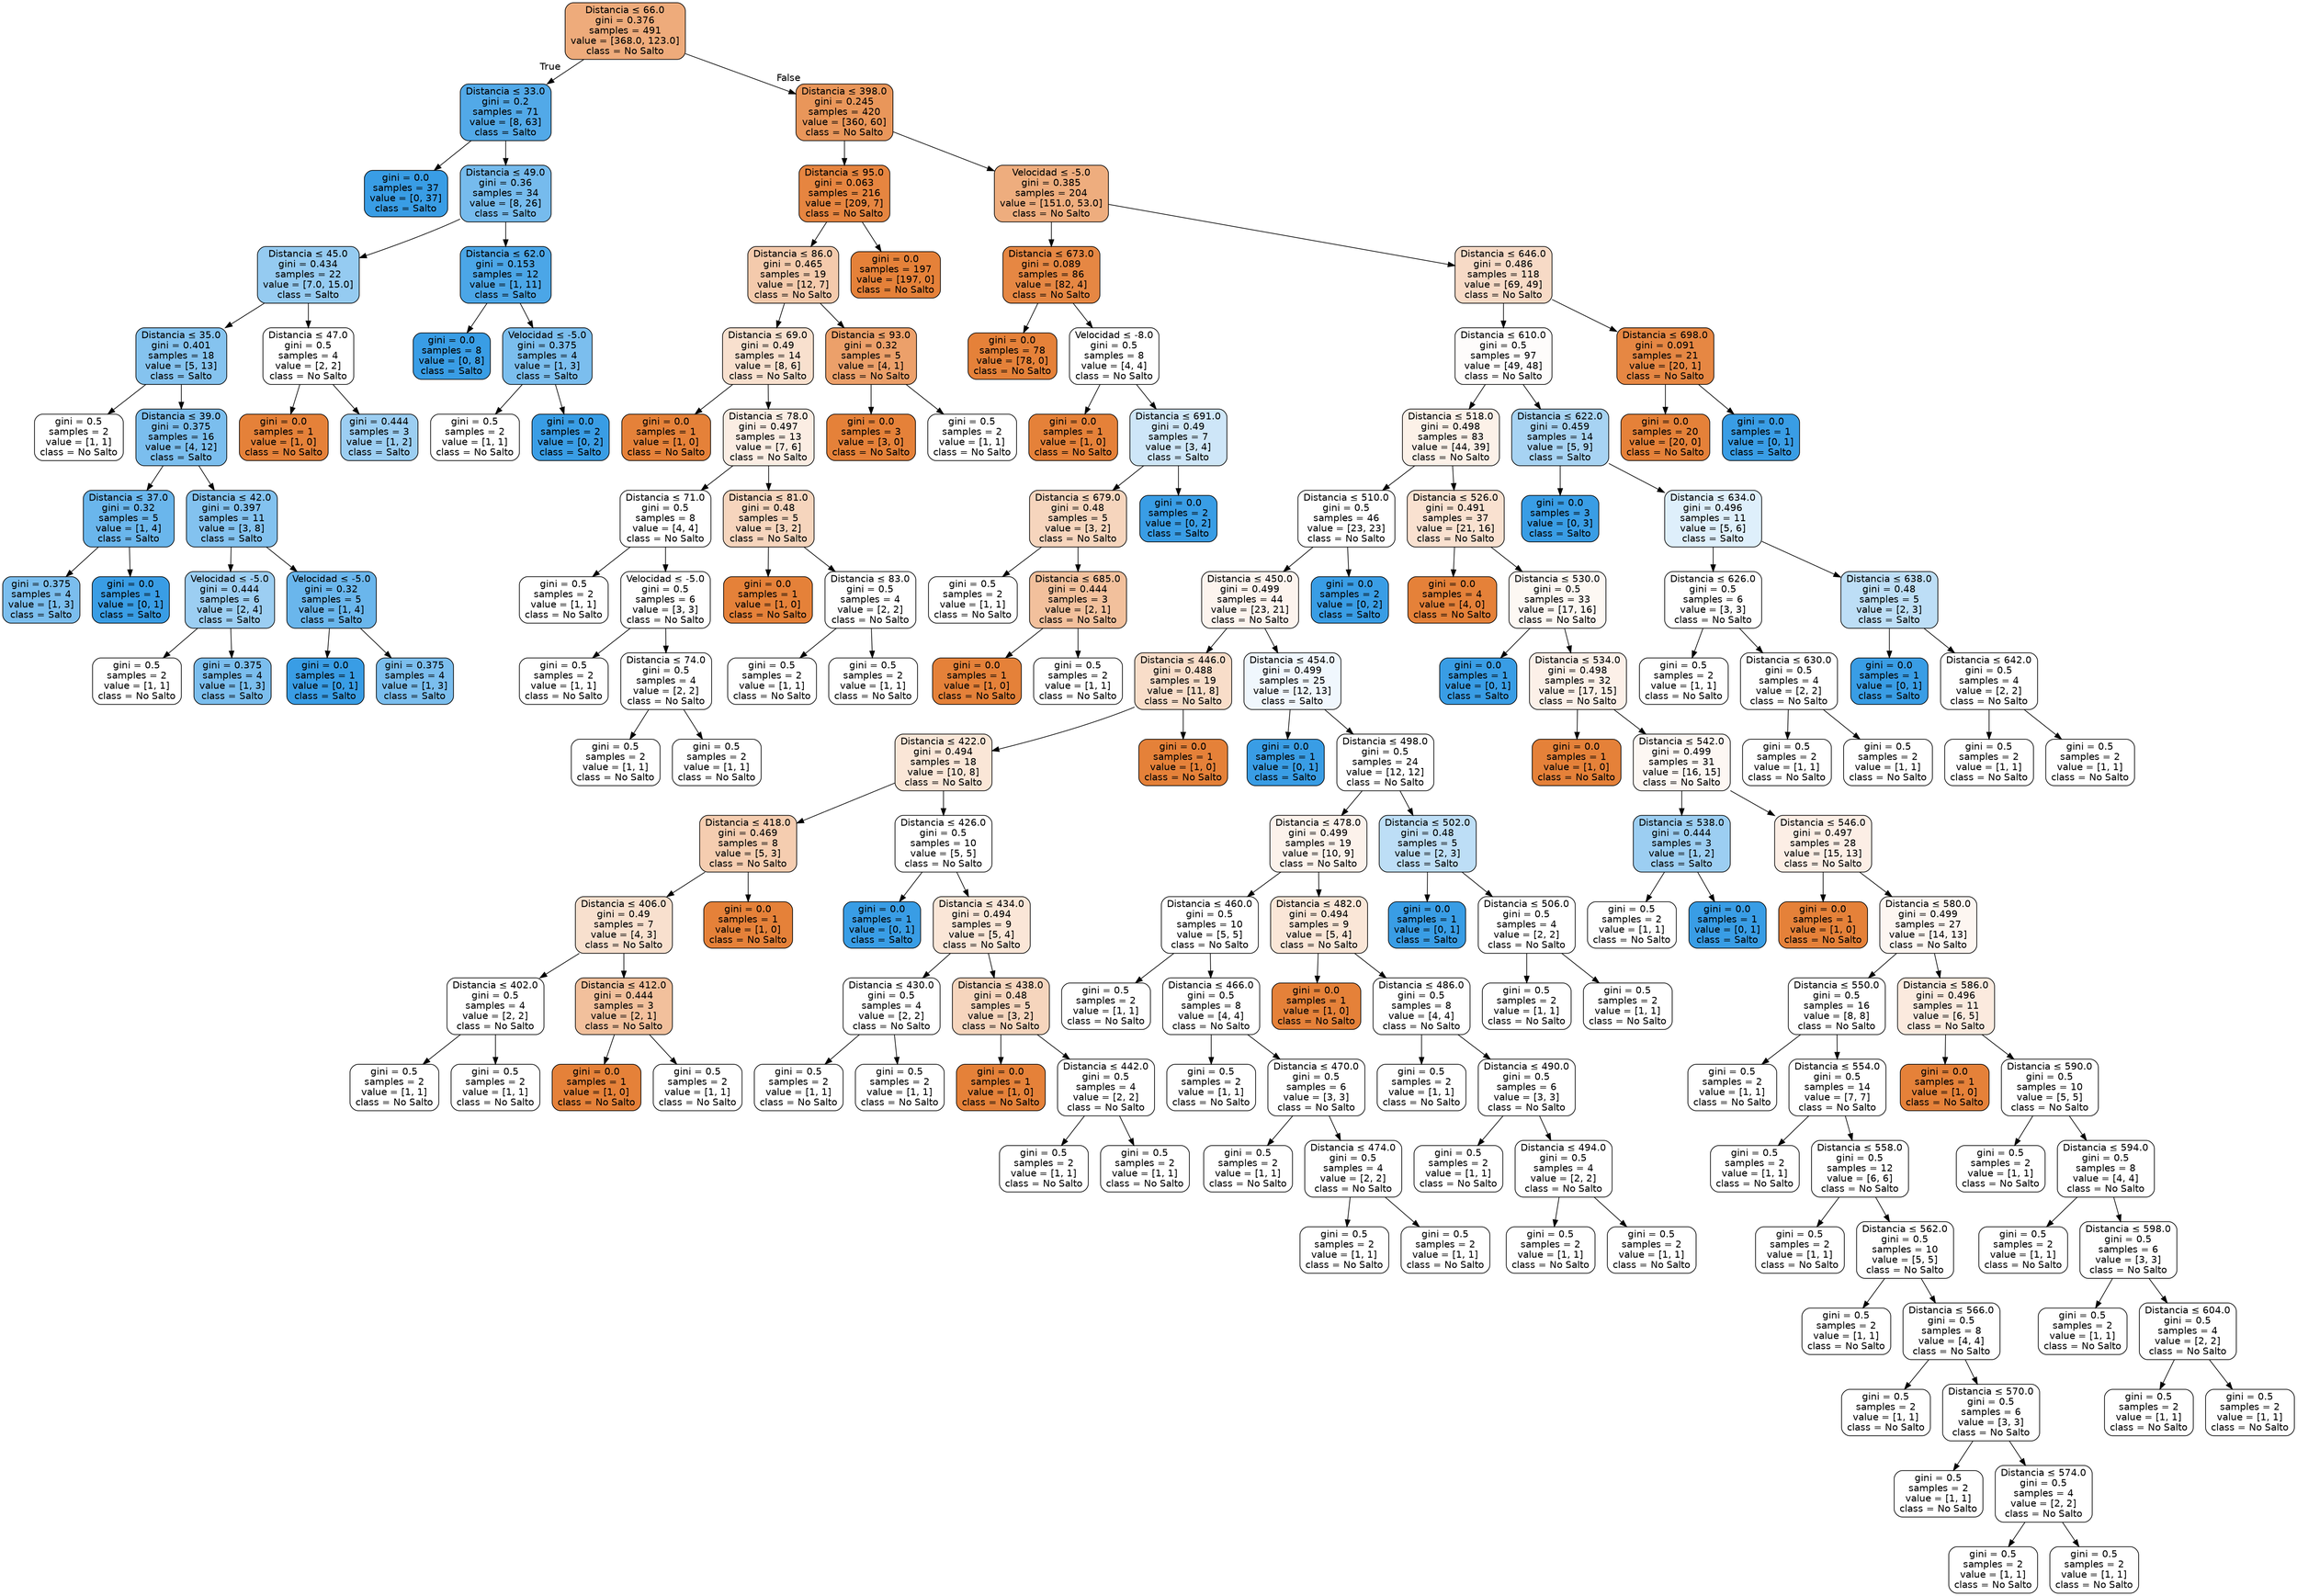 digraph Tree {
node [shape=box, style="filled, rounded", color="black", fontname="helvetica"] ;
edge [fontname="helvetica"] ;
0 [label=<Distancia &le; 66.0<br/>gini = 0.376<br/>samples = 491<br/>value = [368.0, 123.0]<br/>class = No Salto>, fillcolor="#eeab7b"] ;
1 [label=<Distancia &le; 33.0<br/>gini = 0.2<br/>samples = 71<br/>value = [8, 63]<br/>class = Salto>, fillcolor="#52a9e8"] ;
0 -> 1 [labeldistance=2.5, labelangle=45, headlabel="True"] ;
2 [label=<gini = 0.0<br/>samples = 37<br/>value = [0, 37]<br/>class = Salto>, fillcolor="#399de5"] ;
1 -> 2 ;
3 [label=<Distancia &le; 49.0<br/>gini = 0.36<br/>samples = 34<br/>value = [8, 26]<br/>class = Salto>, fillcolor="#76bbed"] ;
1 -> 3 ;
4 [label=<Distancia &le; 45.0<br/>gini = 0.434<br/>samples = 22<br/>value = [7.0, 15.0]<br/>class = Salto>, fillcolor="#95cbf1"] ;
3 -> 4 ;
5 [label=<Distancia &le; 35.0<br/>gini = 0.401<br/>samples = 18<br/>value = [5, 13]<br/>class = Salto>, fillcolor="#85c3ef"] ;
4 -> 5 ;
6 [label=<gini = 0.5<br/>samples = 2<br/>value = [1, 1]<br/>class = No Salto>, fillcolor="#ffffff"] ;
5 -> 6 ;
7 [label=<Distancia &le; 39.0<br/>gini = 0.375<br/>samples = 16<br/>value = [4, 12]<br/>class = Salto>, fillcolor="#7bbeee"] ;
5 -> 7 ;
8 [label=<Distancia &le; 37.0<br/>gini = 0.32<br/>samples = 5<br/>value = [1, 4]<br/>class = Salto>, fillcolor="#6ab6ec"] ;
7 -> 8 ;
9 [label=<gini = 0.375<br/>samples = 4<br/>value = [1, 3]<br/>class = Salto>, fillcolor="#7bbeee"] ;
8 -> 9 ;
10 [label=<gini = 0.0<br/>samples = 1<br/>value = [0, 1]<br/>class = Salto>, fillcolor="#399de5"] ;
8 -> 10 ;
11 [label=<Distancia &le; 42.0<br/>gini = 0.397<br/>samples = 11<br/>value = [3, 8]<br/>class = Salto>, fillcolor="#83c2ef"] ;
7 -> 11 ;
12 [label=<Velocidad &le; -5.0<br/>gini = 0.444<br/>samples = 6<br/>value = [2, 4]<br/>class = Salto>, fillcolor="#9ccef2"] ;
11 -> 12 ;
13 [label=<gini = 0.5<br/>samples = 2<br/>value = [1, 1]<br/>class = No Salto>, fillcolor="#ffffff"] ;
12 -> 13 ;
14 [label=<gini = 0.375<br/>samples = 4<br/>value = [1, 3]<br/>class = Salto>, fillcolor="#7bbeee"] ;
12 -> 14 ;
15 [label=<Velocidad &le; -5.0<br/>gini = 0.32<br/>samples = 5<br/>value = [1, 4]<br/>class = Salto>, fillcolor="#6ab6ec"] ;
11 -> 15 ;
16 [label=<gini = 0.0<br/>samples = 1<br/>value = [0, 1]<br/>class = Salto>, fillcolor="#399de5"] ;
15 -> 16 ;
17 [label=<gini = 0.375<br/>samples = 4<br/>value = [1, 3]<br/>class = Salto>, fillcolor="#7bbeee"] ;
15 -> 17 ;
18 [label=<Distancia &le; 47.0<br/>gini = 0.5<br/>samples = 4<br/>value = [2, 2]<br/>class = No Salto>, fillcolor="#ffffff"] ;
4 -> 18 ;
19 [label=<gini = 0.0<br/>samples = 1<br/>value = [1, 0]<br/>class = No Salto>, fillcolor="#e58139"] ;
18 -> 19 ;
20 [label=<gini = 0.444<br/>samples = 3<br/>value = [1, 2]<br/>class = Salto>, fillcolor="#9ccef2"] ;
18 -> 20 ;
21 [label=<Distancia &le; 62.0<br/>gini = 0.153<br/>samples = 12<br/>value = [1, 11]<br/>class = Salto>, fillcolor="#4ba6e7"] ;
3 -> 21 ;
22 [label=<gini = 0.0<br/>samples = 8<br/>value = [0, 8]<br/>class = Salto>, fillcolor="#399de5"] ;
21 -> 22 ;
23 [label=<Velocidad &le; -5.0<br/>gini = 0.375<br/>samples = 4<br/>value = [1, 3]<br/>class = Salto>, fillcolor="#7bbeee"] ;
21 -> 23 ;
24 [label=<gini = 0.5<br/>samples = 2<br/>value = [1, 1]<br/>class = No Salto>, fillcolor="#ffffff"] ;
23 -> 24 ;
25 [label=<gini = 0.0<br/>samples = 2<br/>value = [0, 2]<br/>class = Salto>, fillcolor="#399de5"] ;
23 -> 25 ;
26 [label=<Distancia &le; 398.0<br/>gini = 0.245<br/>samples = 420<br/>value = [360, 60]<br/>class = No Salto>, fillcolor="#e9965a"] ;
0 -> 26 [labeldistance=2.5, labelangle=-45, headlabel="False"] ;
27 [label=<Distancia &le; 95.0<br/>gini = 0.063<br/>samples = 216<br/>value = [209, 7]<br/>class = No Salto>, fillcolor="#e68540"] ;
26 -> 27 ;
28 [label=<Distancia &le; 86.0<br/>gini = 0.465<br/>samples = 19<br/>value = [12, 7]<br/>class = No Salto>, fillcolor="#f4caac"] ;
27 -> 28 ;
29 [label=<Distancia &le; 69.0<br/>gini = 0.49<br/>samples = 14<br/>value = [8, 6]<br/>class = No Salto>, fillcolor="#f8e0ce"] ;
28 -> 29 ;
30 [label=<gini = 0.0<br/>samples = 1<br/>value = [1, 0]<br/>class = No Salto>, fillcolor="#e58139"] ;
29 -> 30 ;
31 [label=<Distancia &le; 78.0<br/>gini = 0.497<br/>samples = 13<br/>value = [7, 6]<br/>class = No Salto>, fillcolor="#fbede3"] ;
29 -> 31 ;
32 [label=<Distancia &le; 71.0<br/>gini = 0.5<br/>samples = 8<br/>value = [4, 4]<br/>class = No Salto>, fillcolor="#ffffff"] ;
31 -> 32 ;
33 [label=<gini = 0.5<br/>samples = 2<br/>value = [1, 1]<br/>class = No Salto>, fillcolor="#ffffff"] ;
32 -> 33 ;
34 [label=<Velocidad &le; -5.0<br/>gini = 0.5<br/>samples = 6<br/>value = [3, 3]<br/>class = No Salto>, fillcolor="#ffffff"] ;
32 -> 34 ;
35 [label=<gini = 0.5<br/>samples = 2<br/>value = [1, 1]<br/>class = No Salto>, fillcolor="#ffffff"] ;
34 -> 35 ;
36 [label=<Distancia &le; 74.0<br/>gini = 0.5<br/>samples = 4<br/>value = [2, 2]<br/>class = No Salto>, fillcolor="#ffffff"] ;
34 -> 36 ;
37 [label=<gini = 0.5<br/>samples = 2<br/>value = [1, 1]<br/>class = No Salto>, fillcolor="#ffffff"] ;
36 -> 37 ;
38 [label=<gini = 0.5<br/>samples = 2<br/>value = [1, 1]<br/>class = No Salto>, fillcolor="#ffffff"] ;
36 -> 38 ;
39 [label=<Distancia &le; 81.0<br/>gini = 0.48<br/>samples = 5<br/>value = [3, 2]<br/>class = No Salto>, fillcolor="#f6d5bd"] ;
31 -> 39 ;
40 [label=<gini = 0.0<br/>samples = 1<br/>value = [1, 0]<br/>class = No Salto>, fillcolor="#e58139"] ;
39 -> 40 ;
41 [label=<Distancia &le; 83.0<br/>gini = 0.5<br/>samples = 4<br/>value = [2, 2]<br/>class = No Salto>, fillcolor="#ffffff"] ;
39 -> 41 ;
42 [label=<gini = 0.5<br/>samples = 2<br/>value = [1, 1]<br/>class = No Salto>, fillcolor="#ffffff"] ;
41 -> 42 ;
43 [label=<gini = 0.5<br/>samples = 2<br/>value = [1, 1]<br/>class = No Salto>, fillcolor="#ffffff"] ;
41 -> 43 ;
44 [label=<Distancia &le; 93.0<br/>gini = 0.32<br/>samples = 5<br/>value = [4, 1]<br/>class = No Salto>, fillcolor="#eca06a"] ;
28 -> 44 ;
45 [label=<gini = 0.0<br/>samples = 3<br/>value = [3, 0]<br/>class = No Salto>, fillcolor="#e58139"] ;
44 -> 45 ;
46 [label=<gini = 0.5<br/>samples = 2<br/>value = [1, 1]<br/>class = No Salto>, fillcolor="#ffffff"] ;
44 -> 46 ;
47 [label=<gini = 0.0<br/>samples = 197<br/>value = [197, 0]<br/>class = No Salto>, fillcolor="#e58139"] ;
27 -> 47 ;
48 [label=<Velocidad &le; -5.0<br/>gini = 0.385<br/>samples = 204<br/>value = [151.0, 53.0]<br/>class = No Salto>, fillcolor="#eead7e"] ;
26 -> 48 ;
49 [label=<Distancia &le; 673.0<br/>gini = 0.089<br/>samples = 86<br/>value = [82, 4]<br/>class = No Salto>, fillcolor="#e68743"] ;
48 -> 49 ;
50 [label=<gini = 0.0<br/>samples = 78<br/>value = [78, 0]<br/>class = No Salto>, fillcolor="#e58139"] ;
49 -> 50 ;
51 [label=<Velocidad &le; -8.0<br/>gini = 0.5<br/>samples = 8<br/>value = [4, 4]<br/>class = No Salto>, fillcolor="#ffffff"] ;
49 -> 51 ;
52 [label=<gini = 0.0<br/>samples = 1<br/>value = [1, 0]<br/>class = No Salto>, fillcolor="#e58139"] ;
51 -> 52 ;
53 [label=<Distancia &le; 691.0<br/>gini = 0.49<br/>samples = 7<br/>value = [3, 4]<br/>class = Salto>, fillcolor="#cee6f8"] ;
51 -> 53 ;
54 [label=<Distancia &le; 679.0<br/>gini = 0.48<br/>samples = 5<br/>value = [3, 2]<br/>class = No Salto>, fillcolor="#f6d5bd"] ;
53 -> 54 ;
55 [label=<gini = 0.5<br/>samples = 2<br/>value = [1, 1]<br/>class = No Salto>, fillcolor="#ffffff"] ;
54 -> 55 ;
56 [label=<Distancia &le; 685.0<br/>gini = 0.444<br/>samples = 3<br/>value = [2, 1]<br/>class = No Salto>, fillcolor="#f2c09c"] ;
54 -> 56 ;
57 [label=<gini = 0.0<br/>samples = 1<br/>value = [1, 0]<br/>class = No Salto>, fillcolor="#e58139"] ;
56 -> 57 ;
58 [label=<gini = 0.5<br/>samples = 2<br/>value = [1, 1]<br/>class = No Salto>, fillcolor="#ffffff"] ;
56 -> 58 ;
59 [label=<gini = 0.0<br/>samples = 2<br/>value = [0, 2]<br/>class = Salto>, fillcolor="#399de5"] ;
53 -> 59 ;
60 [label=<Distancia &le; 646.0<br/>gini = 0.486<br/>samples = 118<br/>value = [69, 49]<br/>class = No Salto>, fillcolor="#f7dac6"] ;
48 -> 60 ;
61 [label=<Distancia &le; 610.0<br/>gini = 0.5<br/>samples = 97<br/>value = [49, 48]<br/>class = No Salto>, fillcolor="#fefcfb"] ;
60 -> 61 ;
62 [label=<Distancia &le; 518.0<br/>gini = 0.498<br/>samples = 83<br/>value = [44, 39]<br/>class = No Salto>, fillcolor="#fcf1e8"] ;
61 -> 62 ;
63 [label=<Distancia &le; 510.0<br/>gini = 0.5<br/>samples = 46<br/>value = [23, 23]<br/>class = No Salto>, fillcolor="#ffffff"] ;
62 -> 63 ;
64 [label=<Distancia &le; 450.0<br/>gini = 0.499<br/>samples = 44<br/>value = [23, 21]<br/>class = No Salto>, fillcolor="#fdf4ee"] ;
63 -> 64 ;
65 [label=<Distancia &le; 446.0<br/>gini = 0.488<br/>samples = 19<br/>value = [11, 8]<br/>class = No Salto>, fillcolor="#f8ddc9"] ;
64 -> 65 ;
66 [label=<Distancia &le; 422.0<br/>gini = 0.494<br/>samples = 18<br/>value = [10, 8]<br/>class = No Salto>, fillcolor="#fae6d7"] ;
65 -> 66 ;
67 [label=<Distancia &le; 418.0<br/>gini = 0.469<br/>samples = 8<br/>value = [5, 3]<br/>class = No Salto>, fillcolor="#f5cdb0"] ;
66 -> 67 ;
68 [label=<Distancia &le; 406.0<br/>gini = 0.49<br/>samples = 7<br/>value = [4, 3]<br/>class = No Salto>, fillcolor="#f8e0ce"] ;
67 -> 68 ;
69 [label=<Distancia &le; 402.0<br/>gini = 0.5<br/>samples = 4<br/>value = [2, 2]<br/>class = No Salto>, fillcolor="#ffffff"] ;
68 -> 69 ;
70 [label=<gini = 0.5<br/>samples = 2<br/>value = [1, 1]<br/>class = No Salto>, fillcolor="#ffffff"] ;
69 -> 70 ;
71 [label=<gini = 0.5<br/>samples = 2<br/>value = [1, 1]<br/>class = No Salto>, fillcolor="#ffffff"] ;
69 -> 71 ;
72 [label=<Distancia &le; 412.0<br/>gini = 0.444<br/>samples = 3<br/>value = [2, 1]<br/>class = No Salto>, fillcolor="#f2c09c"] ;
68 -> 72 ;
73 [label=<gini = 0.0<br/>samples = 1<br/>value = [1, 0]<br/>class = No Salto>, fillcolor="#e58139"] ;
72 -> 73 ;
74 [label=<gini = 0.5<br/>samples = 2<br/>value = [1, 1]<br/>class = No Salto>, fillcolor="#ffffff"] ;
72 -> 74 ;
75 [label=<gini = 0.0<br/>samples = 1<br/>value = [1, 0]<br/>class = No Salto>, fillcolor="#e58139"] ;
67 -> 75 ;
76 [label=<Distancia &le; 426.0<br/>gini = 0.5<br/>samples = 10<br/>value = [5, 5]<br/>class = No Salto>, fillcolor="#ffffff"] ;
66 -> 76 ;
77 [label=<gini = 0.0<br/>samples = 1<br/>value = [0, 1]<br/>class = Salto>, fillcolor="#399de5"] ;
76 -> 77 ;
78 [label=<Distancia &le; 434.0<br/>gini = 0.494<br/>samples = 9<br/>value = [5, 4]<br/>class = No Salto>, fillcolor="#fae6d7"] ;
76 -> 78 ;
79 [label=<Distancia &le; 430.0<br/>gini = 0.5<br/>samples = 4<br/>value = [2, 2]<br/>class = No Salto>, fillcolor="#ffffff"] ;
78 -> 79 ;
80 [label=<gini = 0.5<br/>samples = 2<br/>value = [1, 1]<br/>class = No Salto>, fillcolor="#ffffff"] ;
79 -> 80 ;
81 [label=<gini = 0.5<br/>samples = 2<br/>value = [1, 1]<br/>class = No Salto>, fillcolor="#ffffff"] ;
79 -> 81 ;
82 [label=<Distancia &le; 438.0<br/>gini = 0.48<br/>samples = 5<br/>value = [3, 2]<br/>class = No Salto>, fillcolor="#f6d5bd"] ;
78 -> 82 ;
83 [label=<gini = 0.0<br/>samples = 1<br/>value = [1, 0]<br/>class = No Salto>, fillcolor="#e58139"] ;
82 -> 83 ;
84 [label=<Distancia &le; 442.0<br/>gini = 0.5<br/>samples = 4<br/>value = [2, 2]<br/>class = No Salto>, fillcolor="#ffffff"] ;
82 -> 84 ;
85 [label=<gini = 0.5<br/>samples = 2<br/>value = [1, 1]<br/>class = No Salto>, fillcolor="#ffffff"] ;
84 -> 85 ;
86 [label=<gini = 0.5<br/>samples = 2<br/>value = [1, 1]<br/>class = No Salto>, fillcolor="#ffffff"] ;
84 -> 86 ;
87 [label=<gini = 0.0<br/>samples = 1<br/>value = [1, 0]<br/>class = No Salto>, fillcolor="#e58139"] ;
65 -> 87 ;
88 [label=<Distancia &le; 454.0<br/>gini = 0.499<br/>samples = 25<br/>value = [12, 13]<br/>class = Salto>, fillcolor="#f0f7fd"] ;
64 -> 88 ;
89 [label=<gini = 0.0<br/>samples = 1<br/>value = [0, 1]<br/>class = Salto>, fillcolor="#399de5"] ;
88 -> 89 ;
90 [label=<Distancia &le; 498.0<br/>gini = 0.5<br/>samples = 24<br/>value = [12, 12]<br/>class = No Salto>, fillcolor="#ffffff"] ;
88 -> 90 ;
91 [label=<Distancia &le; 478.0<br/>gini = 0.499<br/>samples = 19<br/>value = [10, 9]<br/>class = No Salto>, fillcolor="#fcf2eb"] ;
90 -> 91 ;
92 [label=<Distancia &le; 460.0<br/>gini = 0.5<br/>samples = 10<br/>value = [5, 5]<br/>class = No Salto>, fillcolor="#ffffff"] ;
91 -> 92 ;
93 [label=<gini = 0.5<br/>samples = 2<br/>value = [1, 1]<br/>class = No Salto>, fillcolor="#ffffff"] ;
92 -> 93 ;
94 [label=<Distancia &le; 466.0<br/>gini = 0.5<br/>samples = 8<br/>value = [4, 4]<br/>class = No Salto>, fillcolor="#ffffff"] ;
92 -> 94 ;
95 [label=<gini = 0.5<br/>samples = 2<br/>value = [1, 1]<br/>class = No Salto>, fillcolor="#ffffff"] ;
94 -> 95 ;
96 [label=<Distancia &le; 470.0<br/>gini = 0.5<br/>samples = 6<br/>value = [3, 3]<br/>class = No Salto>, fillcolor="#ffffff"] ;
94 -> 96 ;
97 [label=<gini = 0.5<br/>samples = 2<br/>value = [1, 1]<br/>class = No Salto>, fillcolor="#ffffff"] ;
96 -> 97 ;
98 [label=<Distancia &le; 474.0<br/>gini = 0.5<br/>samples = 4<br/>value = [2, 2]<br/>class = No Salto>, fillcolor="#ffffff"] ;
96 -> 98 ;
99 [label=<gini = 0.5<br/>samples = 2<br/>value = [1, 1]<br/>class = No Salto>, fillcolor="#ffffff"] ;
98 -> 99 ;
100 [label=<gini = 0.5<br/>samples = 2<br/>value = [1, 1]<br/>class = No Salto>, fillcolor="#ffffff"] ;
98 -> 100 ;
101 [label=<Distancia &le; 482.0<br/>gini = 0.494<br/>samples = 9<br/>value = [5, 4]<br/>class = No Salto>, fillcolor="#fae6d7"] ;
91 -> 101 ;
102 [label=<gini = 0.0<br/>samples = 1<br/>value = [1, 0]<br/>class = No Salto>, fillcolor="#e58139"] ;
101 -> 102 ;
103 [label=<Distancia &le; 486.0<br/>gini = 0.5<br/>samples = 8<br/>value = [4, 4]<br/>class = No Salto>, fillcolor="#ffffff"] ;
101 -> 103 ;
104 [label=<gini = 0.5<br/>samples = 2<br/>value = [1, 1]<br/>class = No Salto>, fillcolor="#ffffff"] ;
103 -> 104 ;
105 [label=<Distancia &le; 490.0<br/>gini = 0.5<br/>samples = 6<br/>value = [3, 3]<br/>class = No Salto>, fillcolor="#ffffff"] ;
103 -> 105 ;
106 [label=<gini = 0.5<br/>samples = 2<br/>value = [1, 1]<br/>class = No Salto>, fillcolor="#ffffff"] ;
105 -> 106 ;
107 [label=<Distancia &le; 494.0<br/>gini = 0.5<br/>samples = 4<br/>value = [2, 2]<br/>class = No Salto>, fillcolor="#ffffff"] ;
105 -> 107 ;
108 [label=<gini = 0.5<br/>samples = 2<br/>value = [1, 1]<br/>class = No Salto>, fillcolor="#ffffff"] ;
107 -> 108 ;
109 [label=<gini = 0.5<br/>samples = 2<br/>value = [1, 1]<br/>class = No Salto>, fillcolor="#ffffff"] ;
107 -> 109 ;
110 [label=<Distancia &le; 502.0<br/>gini = 0.48<br/>samples = 5<br/>value = [2, 3]<br/>class = Salto>, fillcolor="#bddef6"] ;
90 -> 110 ;
111 [label=<gini = 0.0<br/>samples = 1<br/>value = [0, 1]<br/>class = Salto>, fillcolor="#399de5"] ;
110 -> 111 ;
112 [label=<Distancia &le; 506.0<br/>gini = 0.5<br/>samples = 4<br/>value = [2, 2]<br/>class = No Salto>, fillcolor="#ffffff"] ;
110 -> 112 ;
113 [label=<gini = 0.5<br/>samples = 2<br/>value = [1, 1]<br/>class = No Salto>, fillcolor="#ffffff"] ;
112 -> 113 ;
114 [label=<gini = 0.5<br/>samples = 2<br/>value = [1, 1]<br/>class = No Salto>, fillcolor="#ffffff"] ;
112 -> 114 ;
115 [label=<gini = 0.0<br/>samples = 2<br/>value = [0, 2]<br/>class = Salto>, fillcolor="#399de5"] ;
63 -> 115 ;
116 [label=<Distancia &le; 526.0<br/>gini = 0.491<br/>samples = 37<br/>value = [21, 16]<br/>class = No Salto>, fillcolor="#f9e1d0"] ;
62 -> 116 ;
117 [label=<gini = 0.0<br/>samples = 4<br/>value = [4, 0]<br/>class = No Salto>, fillcolor="#e58139"] ;
116 -> 117 ;
118 [label=<Distancia &le; 530.0<br/>gini = 0.5<br/>samples = 33<br/>value = [17, 16]<br/>class = No Salto>, fillcolor="#fdf8f3"] ;
116 -> 118 ;
119 [label=<gini = 0.0<br/>samples = 1<br/>value = [0, 1]<br/>class = Salto>, fillcolor="#399de5"] ;
118 -> 119 ;
120 [label=<Distancia &le; 534.0<br/>gini = 0.498<br/>samples = 32<br/>value = [17, 15]<br/>class = No Salto>, fillcolor="#fcf0e8"] ;
118 -> 120 ;
121 [label=<gini = 0.0<br/>samples = 1<br/>value = [1, 0]<br/>class = No Salto>, fillcolor="#e58139"] ;
120 -> 121 ;
122 [label=<Distancia &le; 542.0<br/>gini = 0.499<br/>samples = 31<br/>value = [16, 15]<br/>class = No Salto>, fillcolor="#fdf7f3"] ;
120 -> 122 ;
123 [label=<Distancia &le; 538.0<br/>gini = 0.444<br/>samples = 3<br/>value = [1, 2]<br/>class = Salto>, fillcolor="#9ccef2"] ;
122 -> 123 ;
124 [label=<gini = 0.5<br/>samples = 2<br/>value = [1, 1]<br/>class = No Salto>, fillcolor="#ffffff"] ;
123 -> 124 ;
125 [label=<gini = 0.0<br/>samples = 1<br/>value = [0, 1]<br/>class = Salto>, fillcolor="#399de5"] ;
123 -> 125 ;
126 [label=<Distancia &le; 546.0<br/>gini = 0.497<br/>samples = 28<br/>value = [15, 13]<br/>class = No Salto>, fillcolor="#fceee5"] ;
122 -> 126 ;
127 [label=<gini = 0.0<br/>samples = 1<br/>value = [1, 0]<br/>class = No Salto>, fillcolor="#e58139"] ;
126 -> 127 ;
128 [label=<Distancia &le; 580.0<br/>gini = 0.499<br/>samples = 27<br/>value = [14, 13]<br/>class = No Salto>, fillcolor="#fdf6f1"] ;
126 -> 128 ;
129 [label=<Distancia &le; 550.0<br/>gini = 0.5<br/>samples = 16<br/>value = [8, 8]<br/>class = No Salto>, fillcolor="#ffffff"] ;
128 -> 129 ;
130 [label=<gini = 0.5<br/>samples = 2<br/>value = [1, 1]<br/>class = No Salto>, fillcolor="#ffffff"] ;
129 -> 130 ;
131 [label=<Distancia &le; 554.0<br/>gini = 0.5<br/>samples = 14<br/>value = [7, 7]<br/>class = No Salto>, fillcolor="#ffffff"] ;
129 -> 131 ;
132 [label=<gini = 0.5<br/>samples = 2<br/>value = [1, 1]<br/>class = No Salto>, fillcolor="#ffffff"] ;
131 -> 132 ;
133 [label=<Distancia &le; 558.0<br/>gini = 0.5<br/>samples = 12<br/>value = [6, 6]<br/>class = No Salto>, fillcolor="#ffffff"] ;
131 -> 133 ;
134 [label=<gini = 0.5<br/>samples = 2<br/>value = [1, 1]<br/>class = No Salto>, fillcolor="#ffffff"] ;
133 -> 134 ;
135 [label=<Distancia &le; 562.0<br/>gini = 0.5<br/>samples = 10<br/>value = [5, 5]<br/>class = No Salto>, fillcolor="#ffffff"] ;
133 -> 135 ;
136 [label=<gini = 0.5<br/>samples = 2<br/>value = [1, 1]<br/>class = No Salto>, fillcolor="#ffffff"] ;
135 -> 136 ;
137 [label=<Distancia &le; 566.0<br/>gini = 0.5<br/>samples = 8<br/>value = [4, 4]<br/>class = No Salto>, fillcolor="#ffffff"] ;
135 -> 137 ;
138 [label=<gini = 0.5<br/>samples = 2<br/>value = [1, 1]<br/>class = No Salto>, fillcolor="#ffffff"] ;
137 -> 138 ;
139 [label=<Distancia &le; 570.0<br/>gini = 0.5<br/>samples = 6<br/>value = [3, 3]<br/>class = No Salto>, fillcolor="#ffffff"] ;
137 -> 139 ;
140 [label=<gini = 0.5<br/>samples = 2<br/>value = [1, 1]<br/>class = No Salto>, fillcolor="#ffffff"] ;
139 -> 140 ;
141 [label=<Distancia &le; 574.0<br/>gini = 0.5<br/>samples = 4<br/>value = [2, 2]<br/>class = No Salto>, fillcolor="#ffffff"] ;
139 -> 141 ;
142 [label=<gini = 0.5<br/>samples = 2<br/>value = [1, 1]<br/>class = No Salto>, fillcolor="#ffffff"] ;
141 -> 142 ;
143 [label=<gini = 0.5<br/>samples = 2<br/>value = [1, 1]<br/>class = No Salto>, fillcolor="#ffffff"] ;
141 -> 143 ;
144 [label=<Distancia &le; 586.0<br/>gini = 0.496<br/>samples = 11<br/>value = [6, 5]<br/>class = No Salto>, fillcolor="#fbeade"] ;
128 -> 144 ;
145 [label=<gini = 0.0<br/>samples = 1<br/>value = [1, 0]<br/>class = No Salto>, fillcolor="#e58139"] ;
144 -> 145 ;
146 [label=<Distancia &le; 590.0<br/>gini = 0.5<br/>samples = 10<br/>value = [5, 5]<br/>class = No Salto>, fillcolor="#ffffff"] ;
144 -> 146 ;
147 [label=<gini = 0.5<br/>samples = 2<br/>value = [1, 1]<br/>class = No Salto>, fillcolor="#ffffff"] ;
146 -> 147 ;
148 [label=<Distancia &le; 594.0<br/>gini = 0.5<br/>samples = 8<br/>value = [4, 4]<br/>class = No Salto>, fillcolor="#ffffff"] ;
146 -> 148 ;
149 [label=<gini = 0.5<br/>samples = 2<br/>value = [1, 1]<br/>class = No Salto>, fillcolor="#ffffff"] ;
148 -> 149 ;
150 [label=<Distancia &le; 598.0<br/>gini = 0.5<br/>samples = 6<br/>value = [3, 3]<br/>class = No Salto>, fillcolor="#ffffff"] ;
148 -> 150 ;
151 [label=<gini = 0.5<br/>samples = 2<br/>value = [1, 1]<br/>class = No Salto>, fillcolor="#ffffff"] ;
150 -> 151 ;
152 [label=<Distancia &le; 604.0<br/>gini = 0.5<br/>samples = 4<br/>value = [2, 2]<br/>class = No Salto>, fillcolor="#ffffff"] ;
150 -> 152 ;
153 [label=<gini = 0.5<br/>samples = 2<br/>value = [1, 1]<br/>class = No Salto>, fillcolor="#ffffff"] ;
152 -> 153 ;
154 [label=<gini = 0.5<br/>samples = 2<br/>value = [1, 1]<br/>class = No Salto>, fillcolor="#ffffff"] ;
152 -> 154 ;
155 [label=<Distancia &le; 622.0<br/>gini = 0.459<br/>samples = 14<br/>value = [5, 9]<br/>class = Salto>, fillcolor="#a7d3f3"] ;
61 -> 155 ;
156 [label=<gini = 0.0<br/>samples = 3<br/>value = [0, 3]<br/>class = Salto>, fillcolor="#399de5"] ;
155 -> 156 ;
157 [label=<Distancia &le; 634.0<br/>gini = 0.496<br/>samples = 11<br/>value = [5, 6]<br/>class = Salto>, fillcolor="#deeffb"] ;
155 -> 157 ;
158 [label=<Distancia &le; 626.0<br/>gini = 0.5<br/>samples = 6<br/>value = [3, 3]<br/>class = No Salto>, fillcolor="#ffffff"] ;
157 -> 158 ;
159 [label=<gini = 0.5<br/>samples = 2<br/>value = [1, 1]<br/>class = No Salto>, fillcolor="#ffffff"] ;
158 -> 159 ;
160 [label=<Distancia &le; 630.0<br/>gini = 0.5<br/>samples = 4<br/>value = [2, 2]<br/>class = No Salto>, fillcolor="#ffffff"] ;
158 -> 160 ;
161 [label=<gini = 0.5<br/>samples = 2<br/>value = [1, 1]<br/>class = No Salto>, fillcolor="#ffffff"] ;
160 -> 161 ;
162 [label=<gini = 0.5<br/>samples = 2<br/>value = [1, 1]<br/>class = No Salto>, fillcolor="#ffffff"] ;
160 -> 162 ;
163 [label=<Distancia &le; 638.0<br/>gini = 0.48<br/>samples = 5<br/>value = [2, 3]<br/>class = Salto>, fillcolor="#bddef6"] ;
157 -> 163 ;
164 [label=<gini = 0.0<br/>samples = 1<br/>value = [0, 1]<br/>class = Salto>, fillcolor="#399de5"] ;
163 -> 164 ;
165 [label=<Distancia &le; 642.0<br/>gini = 0.5<br/>samples = 4<br/>value = [2, 2]<br/>class = No Salto>, fillcolor="#ffffff"] ;
163 -> 165 ;
166 [label=<gini = 0.5<br/>samples = 2<br/>value = [1, 1]<br/>class = No Salto>, fillcolor="#ffffff"] ;
165 -> 166 ;
167 [label=<gini = 0.5<br/>samples = 2<br/>value = [1, 1]<br/>class = No Salto>, fillcolor="#ffffff"] ;
165 -> 167 ;
168 [label=<Distancia &le; 698.0<br/>gini = 0.091<br/>samples = 21<br/>value = [20, 1]<br/>class = No Salto>, fillcolor="#e68743"] ;
60 -> 168 ;
169 [label=<gini = 0.0<br/>samples = 20<br/>value = [20, 0]<br/>class = No Salto>, fillcolor="#e58139"] ;
168 -> 169 ;
170 [label=<gini = 0.0<br/>samples = 1<br/>value = [0, 1]<br/>class = Salto>, fillcolor="#399de5"] ;
168 -> 170 ;
}

